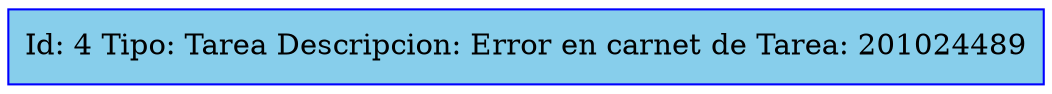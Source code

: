digraph List {
rankdir=LR;
node [shape = record, color=blue , style=filled, fillcolor=skyblue];
4[label="Id: 4
 Tipo: Tarea
 Descripcion: Error en carnet de Tarea: 201024489",shape=record]

}